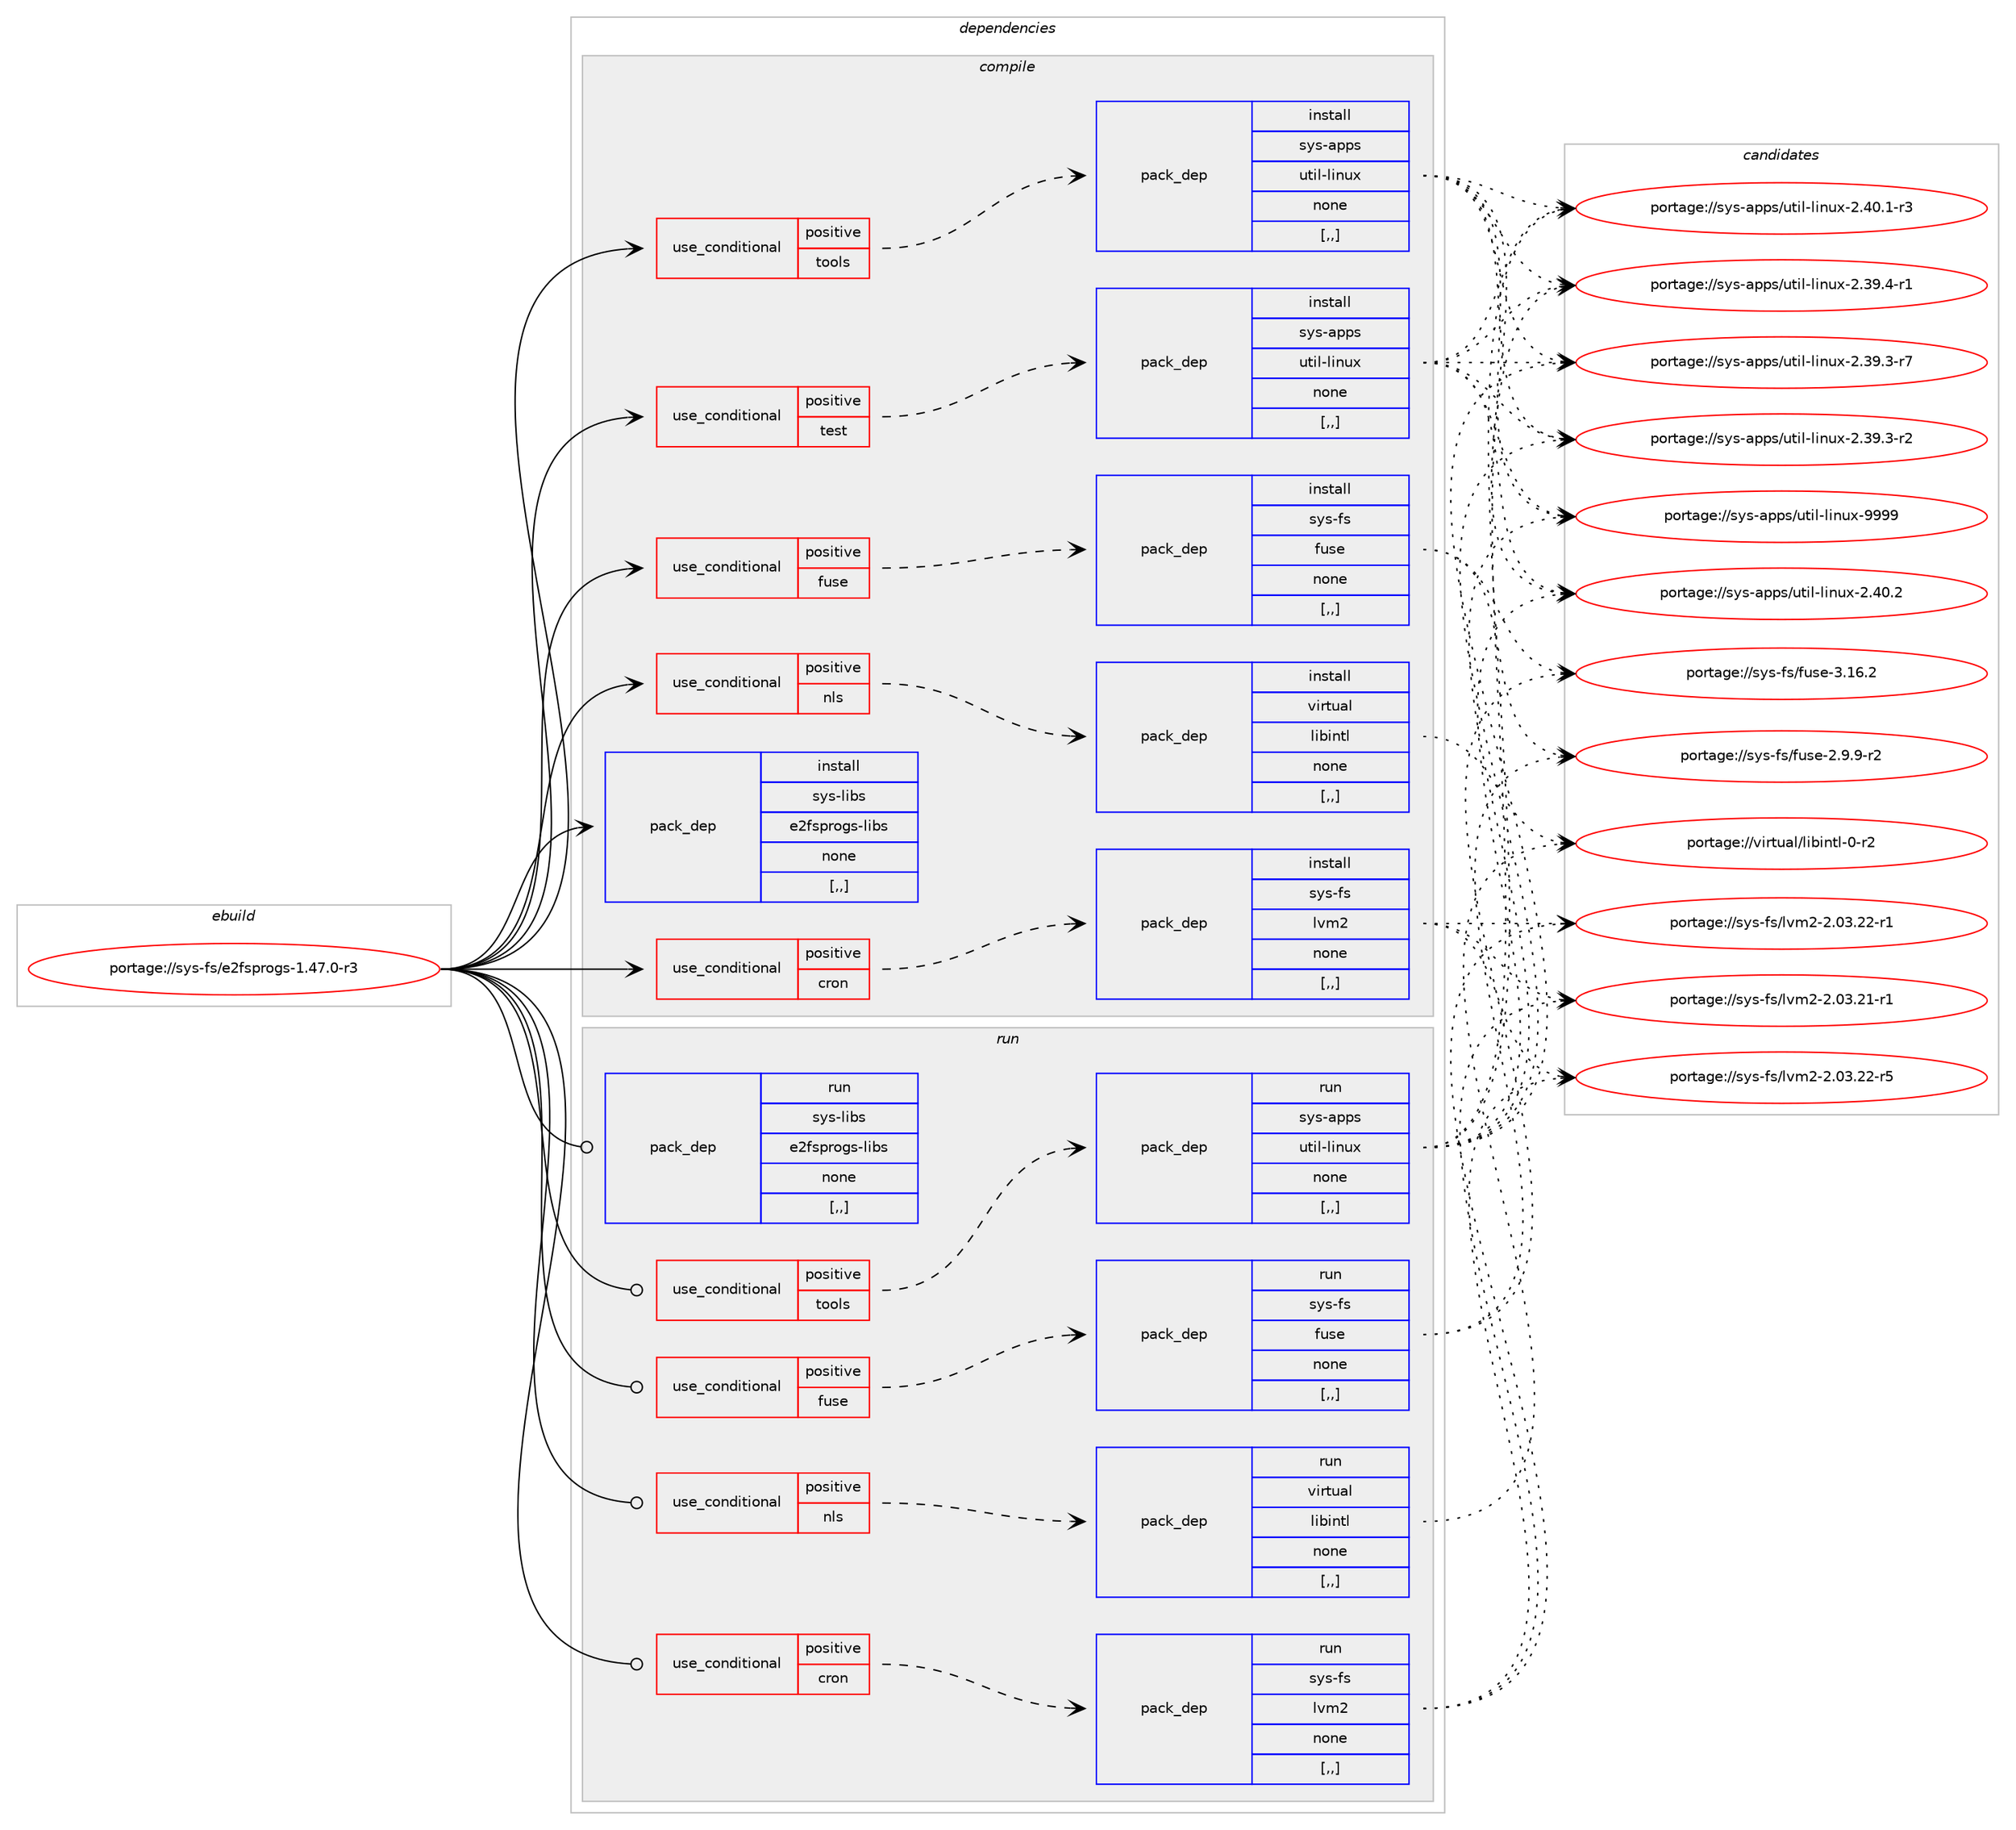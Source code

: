 digraph prolog {

# *************
# Graph options
# *************

newrank=true;
concentrate=true;
compound=true;
graph [rankdir=LR,fontname=Helvetica,fontsize=10,ranksep=1.5];#, ranksep=2.5, nodesep=0.2];
edge  [arrowhead=vee];
node  [fontname=Helvetica,fontsize=10];

# **********
# The ebuild
# **********

subgraph cluster_leftcol {
color=gray;
label=<<i>ebuild</i>>;
id [label="portage://sys-fs/e2fsprogs-1.47.0-r3", color=red, width=4, href="../sys-fs/e2fsprogs-1.47.0-r3.svg"];
}

# ****************
# The dependencies
# ****************

subgraph cluster_midcol {
color=gray;
label=<<i>dependencies</i>>;
subgraph cluster_compile {
fillcolor="#eeeeee";
style=filled;
label=<<i>compile</i>>;
subgraph cond116180 {
dependency436182 [label=<<TABLE BORDER="0" CELLBORDER="1" CELLSPACING="0" CELLPADDING="4"><TR><TD ROWSPAN="3" CELLPADDING="10">use_conditional</TD></TR><TR><TD>positive</TD></TR><TR><TD>cron</TD></TR></TABLE>>, shape=none, color=red];
subgraph pack317033 {
dependency436183 [label=<<TABLE BORDER="0" CELLBORDER="1" CELLSPACING="0" CELLPADDING="4" WIDTH="220"><TR><TD ROWSPAN="6" CELLPADDING="30">pack_dep</TD></TR><TR><TD WIDTH="110">install</TD></TR><TR><TD>sys-fs</TD></TR><TR><TD>lvm2</TD></TR><TR><TD>none</TD></TR><TR><TD>[,,]</TD></TR></TABLE>>, shape=none, color=blue];
}
dependency436182:e -> dependency436183:w [weight=20,style="dashed",arrowhead="vee"];
}
id:e -> dependency436182:w [weight=20,style="solid",arrowhead="vee"];
subgraph cond116181 {
dependency436184 [label=<<TABLE BORDER="0" CELLBORDER="1" CELLSPACING="0" CELLPADDING="4"><TR><TD ROWSPAN="3" CELLPADDING="10">use_conditional</TD></TR><TR><TD>positive</TD></TR><TR><TD>fuse</TD></TR></TABLE>>, shape=none, color=red];
subgraph pack317034 {
dependency436185 [label=<<TABLE BORDER="0" CELLBORDER="1" CELLSPACING="0" CELLPADDING="4" WIDTH="220"><TR><TD ROWSPAN="6" CELLPADDING="30">pack_dep</TD></TR><TR><TD WIDTH="110">install</TD></TR><TR><TD>sys-fs</TD></TR><TR><TD>fuse</TD></TR><TR><TD>none</TD></TR><TR><TD>[,,]</TD></TR></TABLE>>, shape=none, color=blue];
}
dependency436184:e -> dependency436185:w [weight=20,style="dashed",arrowhead="vee"];
}
id:e -> dependency436184:w [weight=20,style="solid",arrowhead="vee"];
subgraph cond116182 {
dependency436186 [label=<<TABLE BORDER="0" CELLBORDER="1" CELLSPACING="0" CELLPADDING="4"><TR><TD ROWSPAN="3" CELLPADDING="10">use_conditional</TD></TR><TR><TD>positive</TD></TR><TR><TD>nls</TD></TR></TABLE>>, shape=none, color=red];
subgraph pack317035 {
dependency436187 [label=<<TABLE BORDER="0" CELLBORDER="1" CELLSPACING="0" CELLPADDING="4" WIDTH="220"><TR><TD ROWSPAN="6" CELLPADDING="30">pack_dep</TD></TR><TR><TD WIDTH="110">install</TD></TR><TR><TD>virtual</TD></TR><TR><TD>libintl</TD></TR><TR><TD>none</TD></TR><TR><TD>[,,]</TD></TR></TABLE>>, shape=none, color=blue];
}
dependency436186:e -> dependency436187:w [weight=20,style="dashed",arrowhead="vee"];
}
id:e -> dependency436186:w [weight=20,style="solid",arrowhead="vee"];
subgraph cond116183 {
dependency436188 [label=<<TABLE BORDER="0" CELLBORDER="1" CELLSPACING="0" CELLPADDING="4"><TR><TD ROWSPAN="3" CELLPADDING="10">use_conditional</TD></TR><TR><TD>positive</TD></TR><TR><TD>test</TD></TR></TABLE>>, shape=none, color=red];
subgraph pack317036 {
dependency436189 [label=<<TABLE BORDER="0" CELLBORDER="1" CELLSPACING="0" CELLPADDING="4" WIDTH="220"><TR><TD ROWSPAN="6" CELLPADDING="30">pack_dep</TD></TR><TR><TD WIDTH="110">install</TD></TR><TR><TD>sys-apps</TD></TR><TR><TD>util-linux</TD></TR><TR><TD>none</TD></TR><TR><TD>[,,]</TD></TR></TABLE>>, shape=none, color=blue];
}
dependency436188:e -> dependency436189:w [weight=20,style="dashed",arrowhead="vee"];
}
id:e -> dependency436188:w [weight=20,style="solid",arrowhead="vee"];
subgraph cond116184 {
dependency436190 [label=<<TABLE BORDER="0" CELLBORDER="1" CELLSPACING="0" CELLPADDING="4"><TR><TD ROWSPAN="3" CELLPADDING="10">use_conditional</TD></TR><TR><TD>positive</TD></TR><TR><TD>tools</TD></TR></TABLE>>, shape=none, color=red];
subgraph pack317037 {
dependency436191 [label=<<TABLE BORDER="0" CELLBORDER="1" CELLSPACING="0" CELLPADDING="4" WIDTH="220"><TR><TD ROWSPAN="6" CELLPADDING="30">pack_dep</TD></TR><TR><TD WIDTH="110">install</TD></TR><TR><TD>sys-apps</TD></TR><TR><TD>util-linux</TD></TR><TR><TD>none</TD></TR><TR><TD>[,,]</TD></TR></TABLE>>, shape=none, color=blue];
}
dependency436190:e -> dependency436191:w [weight=20,style="dashed",arrowhead="vee"];
}
id:e -> dependency436190:w [weight=20,style="solid",arrowhead="vee"];
subgraph pack317038 {
dependency436192 [label=<<TABLE BORDER="0" CELLBORDER="1" CELLSPACING="0" CELLPADDING="4" WIDTH="220"><TR><TD ROWSPAN="6" CELLPADDING="30">pack_dep</TD></TR><TR><TD WIDTH="110">install</TD></TR><TR><TD>sys-libs</TD></TR><TR><TD>e2fsprogs-libs</TD></TR><TR><TD>none</TD></TR><TR><TD>[,,]</TD></TR></TABLE>>, shape=none, color=blue];
}
id:e -> dependency436192:w [weight=20,style="solid",arrowhead="vee"];
}
subgraph cluster_compileandrun {
fillcolor="#eeeeee";
style=filled;
label=<<i>compile and run</i>>;
}
subgraph cluster_run {
fillcolor="#eeeeee";
style=filled;
label=<<i>run</i>>;
subgraph cond116185 {
dependency436193 [label=<<TABLE BORDER="0" CELLBORDER="1" CELLSPACING="0" CELLPADDING="4"><TR><TD ROWSPAN="3" CELLPADDING="10">use_conditional</TD></TR><TR><TD>positive</TD></TR><TR><TD>cron</TD></TR></TABLE>>, shape=none, color=red];
subgraph pack317039 {
dependency436194 [label=<<TABLE BORDER="0" CELLBORDER="1" CELLSPACING="0" CELLPADDING="4" WIDTH="220"><TR><TD ROWSPAN="6" CELLPADDING="30">pack_dep</TD></TR><TR><TD WIDTH="110">run</TD></TR><TR><TD>sys-fs</TD></TR><TR><TD>lvm2</TD></TR><TR><TD>none</TD></TR><TR><TD>[,,]</TD></TR></TABLE>>, shape=none, color=blue];
}
dependency436193:e -> dependency436194:w [weight=20,style="dashed",arrowhead="vee"];
}
id:e -> dependency436193:w [weight=20,style="solid",arrowhead="odot"];
subgraph cond116186 {
dependency436195 [label=<<TABLE BORDER="0" CELLBORDER="1" CELLSPACING="0" CELLPADDING="4"><TR><TD ROWSPAN="3" CELLPADDING="10">use_conditional</TD></TR><TR><TD>positive</TD></TR><TR><TD>fuse</TD></TR></TABLE>>, shape=none, color=red];
subgraph pack317040 {
dependency436196 [label=<<TABLE BORDER="0" CELLBORDER="1" CELLSPACING="0" CELLPADDING="4" WIDTH="220"><TR><TD ROWSPAN="6" CELLPADDING="30">pack_dep</TD></TR><TR><TD WIDTH="110">run</TD></TR><TR><TD>sys-fs</TD></TR><TR><TD>fuse</TD></TR><TR><TD>none</TD></TR><TR><TD>[,,]</TD></TR></TABLE>>, shape=none, color=blue];
}
dependency436195:e -> dependency436196:w [weight=20,style="dashed",arrowhead="vee"];
}
id:e -> dependency436195:w [weight=20,style="solid",arrowhead="odot"];
subgraph cond116187 {
dependency436197 [label=<<TABLE BORDER="0" CELLBORDER="1" CELLSPACING="0" CELLPADDING="4"><TR><TD ROWSPAN="3" CELLPADDING="10">use_conditional</TD></TR><TR><TD>positive</TD></TR><TR><TD>nls</TD></TR></TABLE>>, shape=none, color=red];
subgraph pack317041 {
dependency436198 [label=<<TABLE BORDER="0" CELLBORDER="1" CELLSPACING="0" CELLPADDING="4" WIDTH="220"><TR><TD ROWSPAN="6" CELLPADDING="30">pack_dep</TD></TR><TR><TD WIDTH="110">run</TD></TR><TR><TD>virtual</TD></TR><TR><TD>libintl</TD></TR><TR><TD>none</TD></TR><TR><TD>[,,]</TD></TR></TABLE>>, shape=none, color=blue];
}
dependency436197:e -> dependency436198:w [weight=20,style="dashed",arrowhead="vee"];
}
id:e -> dependency436197:w [weight=20,style="solid",arrowhead="odot"];
subgraph cond116188 {
dependency436199 [label=<<TABLE BORDER="0" CELLBORDER="1" CELLSPACING="0" CELLPADDING="4"><TR><TD ROWSPAN="3" CELLPADDING="10">use_conditional</TD></TR><TR><TD>positive</TD></TR><TR><TD>tools</TD></TR></TABLE>>, shape=none, color=red];
subgraph pack317042 {
dependency436200 [label=<<TABLE BORDER="0" CELLBORDER="1" CELLSPACING="0" CELLPADDING="4" WIDTH="220"><TR><TD ROWSPAN="6" CELLPADDING="30">pack_dep</TD></TR><TR><TD WIDTH="110">run</TD></TR><TR><TD>sys-apps</TD></TR><TR><TD>util-linux</TD></TR><TR><TD>none</TD></TR><TR><TD>[,,]</TD></TR></TABLE>>, shape=none, color=blue];
}
dependency436199:e -> dependency436200:w [weight=20,style="dashed",arrowhead="vee"];
}
id:e -> dependency436199:w [weight=20,style="solid",arrowhead="odot"];
subgraph pack317043 {
dependency436201 [label=<<TABLE BORDER="0" CELLBORDER="1" CELLSPACING="0" CELLPADDING="4" WIDTH="220"><TR><TD ROWSPAN="6" CELLPADDING="30">pack_dep</TD></TR><TR><TD WIDTH="110">run</TD></TR><TR><TD>sys-libs</TD></TR><TR><TD>e2fsprogs-libs</TD></TR><TR><TD>none</TD></TR><TR><TD>[,,]</TD></TR></TABLE>>, shape=none, color=blue];
}
id:e -> dependency436201:w [weight=20,style="solid",arrowhead="odot"];
}
}

# **************
# The candidates
# **************

subgraph cluster_choices {
rank=same;
color=gray;
label=<<i>candidates</i>>;

subgraph choice317033 {
color=black;
nodesep=1;
choice11512111545102115471081181095045504648514650504511453 [label="portage://sys-fs/lvm2-2.03.22-r5", color=red, width=4,href="../sys-fs/lvm2-2.03.22-r5.svg"];
choice11512111545102115471081181095045504648514650504511449 [label="portage://sys-fs/lvm2-2.03.22-r1", color=red, width=4,href="../sys-fs/lvm2-2.03.22-r1.svg"];
choice11512111545102115471081181095045504648514650494511449 [label="portage://sys-fs/lvm2-2.03.21-r1", color=red, width=4,href="../sys-fs/lvm2-2.03.21-r1.svg"];
dependency436183:e -> choice11512111545102115471081181095045504648514650504511453:w [style=dotted,weight="100"];
dependency436183:e -> choice11512111545102115471081181095045504648514650504511449:w [style=dotted,weight="100"];
dependency436183:e -> choice11512111545102115471081181095045504648514650494511449:w [style=dotted,weight="100"];
}
subgraph choice317034 {
color=black;
nodesep=1;
choice115121115451021154710211711510145514649544650 [label="portage://sys-fs/fuse-3.16.2", color=red, width=4,href="../sys-fs/fuse-3.16.2.svg"];
choice11512111545102115471021171151014550465746574511450 [label="portage://sys-fs/fuse-2.9.9-r2", color=red, width=4,href="../sys-fs/fuse-2.9.9-r2.svg"];
dependency436185:e -> choice115121115451021154710211711510145514649544650:w [style=dotted,weight="100"];
dependency436185:e -> choice11512111545102115471021171151014550465746574511450:w [style=dotted,weight="100"];
}
subgraph choice317035 {
color=black;
nodesep=1;
choice11810511411611797108471081059810511011610845484511450 [label="portage://virtual/libintl-0-r2", color=red, width=4,href="../virtual/libintl-0-r2.svg"];
dependency436187:e -> choice11810511411611797108471081059810511011610845484511450:w [style=dotted,weight="100"];
}
subgraph choice317036 {
color=black;
nodesep=1;
choice115121115459711211211547117116105108451081051101171204557575757 [label="portage://sys-apps/util-linux-9999", color=red, width=4,href="../sys-apps/util-linux-9999.svg"];
choice1151211154597112112115471171161051084510810511011712045504652484650 [label="portage://sys-apps/util-linux-2.40.2", color=red, width=4,href="../sys-apps/util-linux-2.40.2.svg"];
choice11512111545971121121154711711610510845108105110117120455046524846494511451 [label="portage://sys-apps/util-linux-2.40.1-r3", color=red, width=4,href="../sys-apps/util-linux-2.40.1-r3.svg"];
choice11512111545971121121154711711610510845108105110117120455046515746524511449 [label="portage://sys-apps/util-linux-2.39.4-r1", color=red, width=4,href="../sys-apps/util-linux-2.39.4-r1.svg"];
choice11512111545971121121154711711610510845108105110117120455046515746514511455 [label="portage://sys-apps/util-linux-2.39.3-r7", color=red, width=4,href="../sys-apps/util-linux-2.39.3-r7.svg"];
choice11512111545971121121154711711610510845108105110117120455046515746514511450 [label="portage://sys-apps/util-linux-2.39.3-r2", color=red, width=4,href="../sys-apps/util-linux-2.39.3-r2.svg"];
dependency436189:e -> choice115121115459711211211547117116105108451081051101171204557575757:w [style=dotted,weight="100"];
dependency436189:e -> choice1151211154597112112115471171161051084510810511011712045504652484650:w [style=dotted,weight="100"];
dependency436189:e -> choice11512111545971121121154711711610510845108105110117120455046524846494511451:w [style=dotted,weight="100"];
dependency436189:e -> choice11512111545971121121154711711610510845108105110117120455046515746524511449:w [style=dotted,weight="100"];
dependency436189:e -> choice11512111545971121121154711711610510845108105110117120455046515746514511455:w [style=dotted,weight="100"];
dependency436189:e -> choice11512111545971121121154711711610510845108105110117120455046515746514511450:w [style=dotted,weight="100"];
}
subgraph choice317037 {
color=black;
nodesep=1;
choice115121115459711211211547117116105108451081051101171204557575757 [label="portage://sys-apps/util-linux-9999", color=red, width=4,href="../sys-apps/util-linux-9999.svg"];
choice1151211154597112112115471171161051084510810511011712045504652484650 [label="portage://sys-apps/util-linux-2.40.2", color=red, width=4,href="../sys-apps/util-linux-2.40.2.svg"];
choice11512111545971121121154711711610510845108105110117120455046524846494511451 [label="portage://sys-apps/util-linux-2.40.1-r3", color=red, width=4,href="../sys-apps/util-linux-2.40.1-r3.svg"];
choice11512111545971121121154711711610510845108105110117120455046515746524511449 [label="portage://sys-apps/util-linux-2.39.4-r1", color=red, width=4,href="../sys-apps/util-linux-2.39.4-r1.svg"];
choice11512111545971121121154711711610510845108105110117120455046515746514511455 [label="portage://sys-apps/util-linux-2.39.3-r7", color=red, width=4,href="../sys-apps/util-linux-2.39.3-r7.svg"];
choice11512111545971121121154711711610510845108105110117120455046515746514511450 [label="portage://sys-apps/util-linux-2.39.3-r2", color=red, width=4,href="../sys-apps/util-linux-2.39.3-r2.svg"];
dependency436191:e -> choice115121115459711211211547117116105108451081051101171204557575757:w [style=dotted,weight="100"];
dependency436191:e -> choice1151211154597112112115471171161051084510810511011712045504652484650:w [style=dotted,weight="100"];
dependency436191:e -> choice11512111545971121121154711711610510845108105110117120455046524846494511451:w [style=dotted,weight="100"];
dependency436191:e -> choice11512111545971121121154711711610510845108105110117120455046515746524511449:w [style=dotted,weight="100"];
dependency436191:e -> choice11512111545971121121154711711610510845108105110117120455046515746514511455:w [style=dotted,weight="100"];
dependency436191:e -> choice11512111545971121121154711711610510845108105110117120455046515746514511450:w [style=dotted,weight="100"];
}
subgraph choice317038 {
color=black;
nodesep=1;
}
subgraph choice317039 {
color=black;
nodesep=1;
choice11512111545102115471081181095045504648514650504511453 [label="portage://sys-fs/lvm2-2.03.22-r5", color=red, width=4,href="../sys-fs/lvm2-2.03.22-r5.svg"];
choice11512111545102115471081181095045504648514650504511449 [label="portage://sys-fs/lvm2-2.03.22-r1", color=red, width=4,href="../sys-fs/lvm2-2.03.22-r1.svg"];
choice11512111545102115471081181095045504648514650494511449 [label="portage://sys-fs/lvm2-2.03.21-r1", color=red, width=4,href="../sys-fs/lvm2-2.03.21-r1.svg"];
dependency436194:e -> choice11512111545102115471081181095045504648514650504511453:w [style=dotted,weight="100"];
dependency436194:e -> choice11512111545102115471081181095045504648514650504511449:w [style=dotted,weight="100"];
dependency436194:e -> choice11512111545102115471081181095045504648514650494511449:w [style=dotted,weight="100"];
}
subgraph choice317040 {
color=black;
nodesep=1;
choice115121115451021154710211711510145514649544650 [label="portage://sys-fs/fuse-3.16.2", color=red, width=4,href="../sys-fs/fuse-3.16.2.svg"];
choice11512111545102115471021171151014550465746574511450 [label="portage://sys-fs/fuse-2.9.9-r2", color=red, width=4,href="../sys-fs/fuse-2.9.9-r2.svg"];
dependency436196:e -> choice115121115451021154710211711510145514649544650:w [style=dotted,weight="100"];
dependency436196:e -> choice11512111545102115471021171151014550465746574511450:w [style=dotted,weight="100"];
}
subgraph choice317041 {
color=black;
nodesep=1;
choice11810511411611797108471081059810511011610845484511450 [label="portage://virtual/libintl-0-r2", color=red, width=4,href="../virtual/libintl-0-r2.svg"];
dependency436198:e -> choice11810511411611797108471081059810511011610845484511450:w [style=dotted,weight="100"];
}
subgraph choice317042 {
color=black;
nodesep=1;
choice115121115459711211211547117116105108451081051101171204557575757 [label="portage://sys-apps/util-linux-9999", color=red, width=4,href="../sys-apps/util-linux-9999.svg"];
choice1151211154597112112115471171161051084510810511011712045504652484650 [label="portage://sys-apps/util-linux-2.40.2", color=red, width=4,href="../sys-apps/util-linux-2.40.2.svg"];
choice11512111545971121121154711711610510845108105110117120455046524846494511451 [label="portage://sys-apps/util-linux-2.40.1-r3", color=red, width=4,href="../sys-apps/util-linux-2.40.1-r3.svg"];
choice11512111545971121121154711711610510845108105110117120455046515746524511449 [label="portage://sys-apps/util-linux-2.39.4-r1", color=red, width=4,href="../sys-apps/util-linux-2.39.4-r1.svg"];
choice11512111545971121121154711711610510845108105110117120455046515746514511455 [label="portage://sys-apps/util-linux-2.39.3-r7", color=red, width=4,href="../sys-apps/util-linux-2.39.3-r7.svg"];
choice11512111545971121121154711711610510845108105110117120455046515746514511450 [label="portage://sys-apps/util-linux-2.39.3-r2", color=red, width=4,href="../sys-apps/util-linux-2.39.3-r2.svg"];
dependency436200:e -> choice115121115459711211211547117116105108451081051101171204557575757:w [style=dotted,weight="100"];
dependency436200:e -> choice1151211154597112112115471171161051084510810511011712045504652484650:w [style=dotted,weight="100"];
dependency436200:e -> choice11512111545971121121154711711610510845108105110117120455046524846494511451:w [style=dotted,weight="100"];
dependency436200:e -> choice11512111545971121121154711711610510845108105110117120455046515746524511449:w [style=dotted,weight="100"];
dependency436200:e -> choice11512111545971121121154711711610510845108105110117120455046515746514511455:w [style=dotted,weight="100"];
dependency436200:e -> choice11512111545971121121154711711610510845108105110117120455046515746514511450:w [style=dotted,weight="100"];
}
subgraph choice317043 {
color=black;
nodesep=1;
}
}

}
